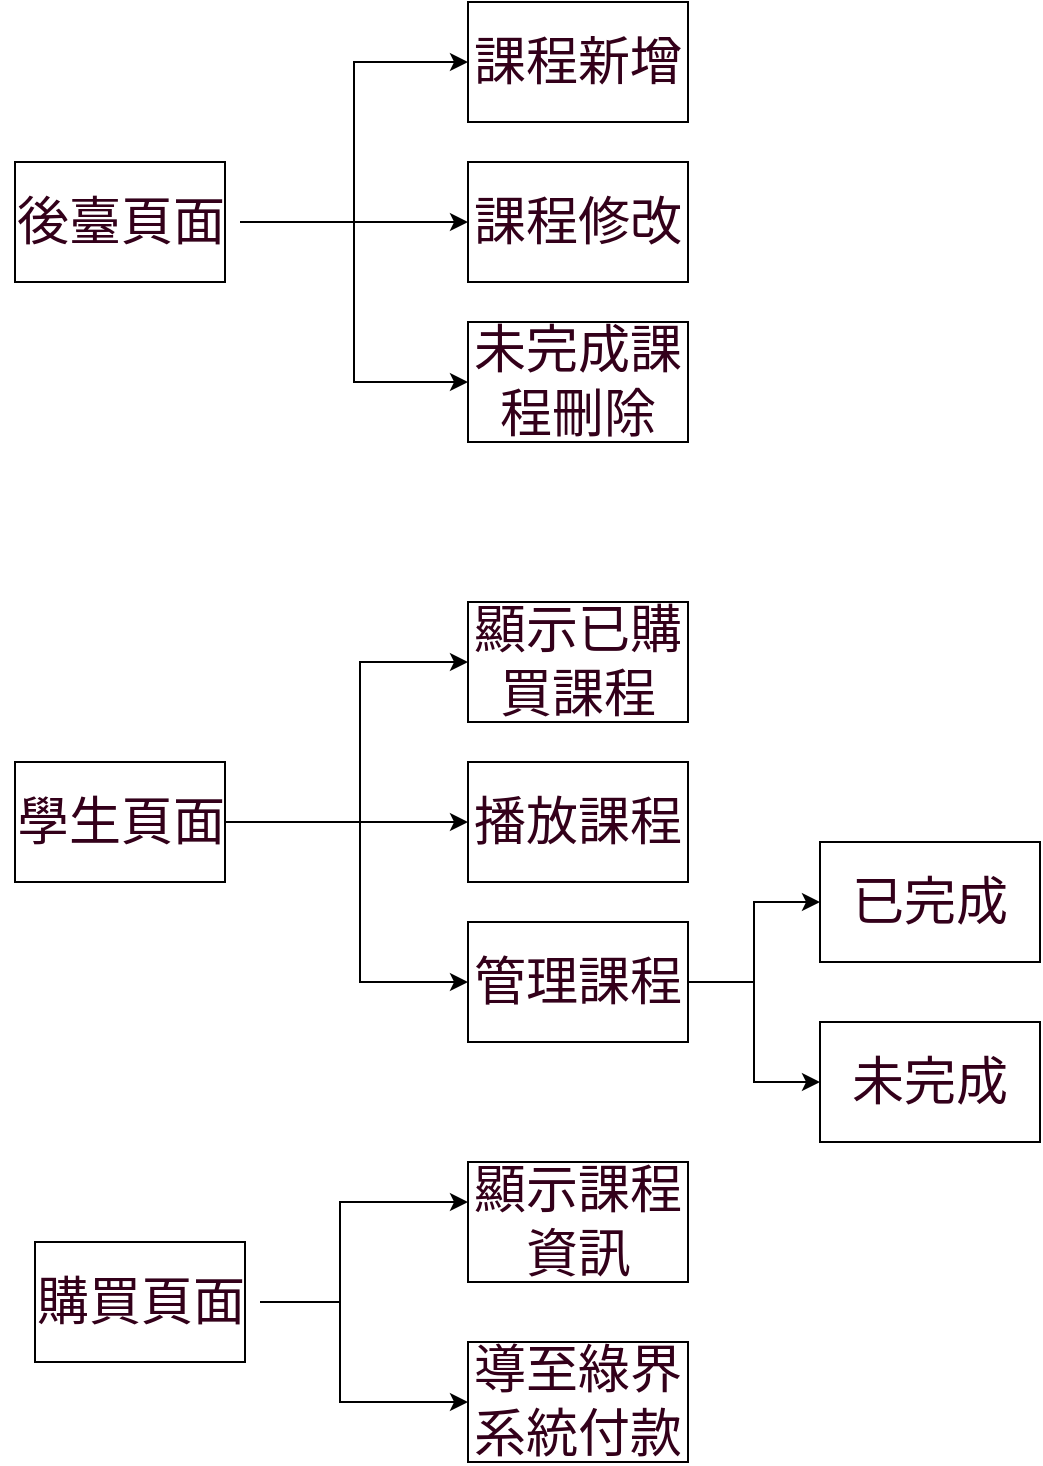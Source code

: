 <mxfile version="17.4.1" type="device"><diagram id="N9p_g-MBD09j3CW8VYpG" name="Page-1"><mxGraphModel dx="2062" dy="1154" grid="1" gridSize="10" guides="1" tooltips="1" connect="1" arrows="1" fold="1" page="1" pageScale="1" pageWidth="827" pageHeight="1169" math="0" shadow="0"><root><mxCell id="0"/><mxCell id="1" parent="0"/><mxCell id="z7_hH0NsJEUkv4gLuZjR-1" value="" style="rounded=0;whiteSpace=wrap;html=1;" parent="1" vertex="1"><mxGeometry x="77.5" y="110" width="105" height="60" as="geometry"/></mxCell><mxCell id="z7_hH0NsJEUkv4gLuZjR-12" style="edgeStyle=orthogonalEdgeStyle;rounded=0;orthogonalLoop=1;jettySize=auto;html=1;entryX=0;entryY=0.5;entryDx=0;entryDy=0;fontSize=26;fontColor=#33001A;" parent="1" source="z7_hH0NsJEUkv4gLuZjR-3" target="z7_hH0NsJEUkv4gLuZjR-4" edge="1"><mxGeometry relative="1" as="geometry"/></mxCell><mxCell id="z7_hH0NsJEUkv4gLuZjR-13" style="edgeStyle=orthogonalEdgeStyle;rounded=0;orthogonalLoop=1;jettySize=auto;html=1;entryX=0;entryY=0.5;entryDx=0;entryDy=0;fontSize=26;fontColor=#33001A;" parent="1" source="z7_hH0NsJEUkv4gLuZjR-3" target="z7_hH0NsJEUkv4gLuZjR-5" edge="1"><mxGeometry relative="1" as="geometry"/></mxCell><mxCell id="z7_hH0NsJEUkv4gLuZjR-14" style="edgeStyle=orthogonalEdgeStyle;rounded=0;orthogonalLoop=1;jettySize=auto;html=1;entryX=0;entryY=0.5;entryDx=0;entryDy=0;fontSize=26;fontColor=#33001A;" parent="1" source="z7_hH0NsJEUkv4gLuZjR-3" target="z7_hH0NsJEUkv4gLuZjR-6" edge="1"><mxGeometry relative="1" as="geometry"/></mxCell><mxCell id="z7_hH0NsJEUkv4gLuZjR-3" value="&lt;font color=&quot;#33001a&quot;&gt;&lt;span style=&quot;font-size: 26px&quot;&gt;後臺頁面&lt;/span&gt;&lt;/font&gt;" style="text;html=1;align=center;verticalAlign=middle;resizable=0;points=[];autosize=1;strokeColor=none;fillColor=none;" parent="1" vertex="1"><mxGeometry x="70" y="130" width="120" height="20" as="geometry"/></mxCell><mxCell id="z7_hH0NsJEUkv4gLuZjR-4" value="課程新增" style="rounded=0;whiteSpace=wrap;html=1;fontSize=26;fontColor=#33001A;" parent="1" vertex="1"><mxGeometry x="304" y="30" width="110" height="60" as="geometry"/></mxCell><mxCell id="z7_hH0NsJEUkv4gLuZjR-5" value="課程修改" style="rounded=0;whiteSpace=wrap;html=1;fontSize=26;fontColor=#33001A;" parent="1" vertex="1"><mxGeometry x="304" y="110" width="110" height="60" as="geometry"/></mxCell><mxCell id="z7_hH0NsJEUkv4gLuZjR-6" value="未完成課程刪除" style="rounded=0;whiteSpace=wrap;html=1;fontSize=26;fontColor=#33001A;" parent="1" vertex="1"><mxGeometry x="304" y="190" width="110" height="60" as="geometry"/></mxCell><mxCell id="z7_hH0NsJEUkv4gLuZjR-33" style="edgeStyle=orthogonalEdgeStyle;rounded=0;orthogonalLoop=1;jettySize=auto;html=1;entryX=0;entryY=0.5;entryDx=0;entryDy=0;fontSize=26;fontColor=#33001A;" parent="1" source="z7_hH0NsJEUkv4gLuZjR-15" target="z7_hH0NsJEUkv4gLuZjR-32" edge="1"><mxGeometry relative="1" as="geometry"><Array as="points"><mxPoint x="250" y="440"/><mxPoint x="250" y="360"/></Array></mxGeometry></mxCell><mxCell id="z7_hH0NsJEUkv4gLuZjR-15" value="" style="rounded=0;whiteSpace=wrap;html=1;" parent="1" vertex="1"><mxGeometry x="77.5" y="410" width="105" height="60" as="geometry"/></mxCell><mxCell id="z7_hH0NsJEUkv4gLuZjR-18" style="edgeStyle=orthogonalEdgeStyle;rounded=0;orthogonalLoop=1;jettySize=auto;html=1;entryX=0;entryY=0.5;entryDx=0;entryDy=0;fontSize=26;fontColor=#33001A;" parent="1" source="z7_hH0NsJEUkv4gLuZjR-16" target="z7_hH0NsJEUkv4gLuZjR-17" edge="1"><mxGeometry relative="1" as="geometry"/></mxCell><mxCell id="z7_hH0NsJEUkv4gLuZjR-24" style="edgeStyle=orthogonalEdgeStyle;rounded=0;orthogonalLoop=1;jettySize=auto;html=1;fontSize=26;fontColor=#33001A;" parent="1" source="z7_hH0NsJEUkv4gLuZjR-16" target="z7_hH0NsJEUkv4gLuZjR-23" edge="1"><mxGeometry relative="1" as="geometry"><Array as="points"><mxPoint x="250" y="440"/><mxPoint x="250" y="520"/></Array></mxGeometry></mxCell><mxCell id="z7_hH0NsJEUkv4gLuZjR-16" value="&lt;font style=&quot;font-size: 26px&quot; color=&quot;#33001a&quot;&gt;學生頁面&lt;/font&gt;" style="text;html=1;align=center;verticalAlign=middle;resizable=0;points=[];autosize=1;strokeColor=none;fillColor=none;" parent="1" vertex="1"><mxGeometry x="70" y="430" width="120" height="20" as="geometry"/></mxCell><mxCell id="z7_hH0NsJEUkv4gLuZjR-17" value="播放課程" style="rounded=0;whiteSpace=wrap;html=1;fontSize=26;fontColor=#33001A;" parent="1" vertex="1"><mxGeometry x="304" y="410" width="110" height="60" as="geometry"/></mxCell><mxCell id="z7_hH0NsJEUkv4gLuZjR-19" value="" style="rounded=0;whiteSpace=wrap;html=1;" parent="1" vertex="1"><mxGeometry x="87.5" y="650" width="105" height="60" as="geometry"/></mxCell><mxCell id="z7_hH0NsJEUkv4gLuZjR-22" style="edgeStyle=orthogonalEdgeStyle;rounded=0;orthogonalLoop=1;jettySize=auto;html=1;fontSize=26;fontColor=#33001A;" parent="1" source="z7_hH0NsJEUkv4gLuZjR-20" target="z7_hH0NsJEUkv4gLuZjR-21" edge="1"><mxGeometry relative="1" as="geometry"><Array as="points"><mxPoint x="240" y="680"/><mxPoint x="240" y="630"/></Array></mxGeometry></mxCell><mxCell id="z7_hH0NsJEUkv4gLuZjR-26" style="edgeStyle=orthogonalEdgeStyle;rounded=0;orthogonalLoop=1;jettySize=auto;html=1;fontSize=26;fontColor=#33001A;" parent="1" source="z7_hH0NsJEUkv4gLuZjR-20" target="z7_hH0NsJEUkv4gLuZjR-25" edge="1"><mxGeometry relative="1" as="geometry"><Array as="points"><mxPoint x="240" y="680"/><mxPoint x="240" y="730"/></Array></mxGeometry></mxCell><mxCell id="z7_hH0NsJEUkv4gLuZjR-20" value="&lt;font style=&quot;font-size: 26px&quot; color=&quot;#33001a&quot;&gt;購買頁面&lt;/font&gt;" style="text;html=1;align=center;verticalAlign=middle;resizable=0;points=[];autosize=1;strokeColor=none;fillColor=none;" parent="1" vertex="1"><mxGeometry x="80" y="670" width="120" height="20" as="geometry"/></mxCell><mxCell id="z7_hH0NsJEUkv4gLuZjR-21" value="顯示課程資訊" style="rounded=0;whiteSpace=wrap;html=1;fontSize=26;fontColor=#33001A;" parent="1" vertex="1"><mxGeometry x="304" y="610" width="110" height="60" as="geometry"/></mxCell><mxCell id="z7_hH0NsJEUkv4gLuZjR-30" style="edgeStyle=orthogonalEdgeStyle;rounded=0;orthogonalLoop=1;jettySize=auto;html=1;fontSize=26;fontColor=#33001A;" parent="1" source="z7_hH0NsJEUkv4gLuZjR-23" target="z7_hH0NsJEUkv4gLuZjR-28" edge="1"><mxGeometry relative="1" as="geometry"/></mxCell><mxCell id="z7_hH0NsJEUkv4gLuZjR-31" style="edgeStyle=orthogonalEdgeStyle;rounded=0;orthogonalLoop=1;jettySize=auto;html=1;fontSize=26;fontColor=#33001A;" parent="1" source="z7_hH0NsJEUkv4gLuZjR-23" target="z7_hH0NsJEUkv4gLuZjR-29" edge="1"><mxGeometry relative="1" as="geometry"/></mxCell><mxCell id="z7_hH0NsJEUkv4gLuZjR-23" value="管理課程" style="rounded=0;whiteSpace=wrap;html=1;fontSize=26;fontColor=#33001A;" parent="1" vertex="1"><mxGeometry x="304" y="490" width="110" height="60" as="geometry"/></mxCell><mxCell id="z7_hH0NsJEUkv4gLuZjR-25" value="導至綠界系統付款" style="rounded=0;whiteSpace=wrap;html=1;fontSize=26;fontColor=#33001A;" parent="1" vertex="1"><mxGeometry x="304" y="700" width="110" height="60" as="geometry"/></mxCell><mxCell id="z7_hH0NsJEUkv4gLuZjR-28" value="已完成" style="rounded=0;whiteSpace=wrap;html=1;fontSize=26;fontColor=#33001A;" parent="1" vertex="1"><mxGeometry x="480" y="450" width="110" height="60" as="geometry"/></mxCell><mxCell id="z7_hH0NsJEUkv4gLuZjR-29" value="未完成" style="rounded=0;whiteSpace=wrap;html=1;fontSize=26;fontColor=#33001A;" parent="1" vertex="1"><mxGeometry x="480" y="540" width="110" height="60" as="geometry"/></mxCell><mxCell id="z7_hH0NsJEUkv4gLuZjR-32" value="顯示已購買課程" style="rounded=0;whiteSpace=wrap;html=1;fontSize=26;fontColor=#33001A;" parent="1" vertex="1"><mxGeometry x="304" y="330" width="110" height="60" as="geometry"/></mxCell></root></mxGraphModel></diagram></mxfile>